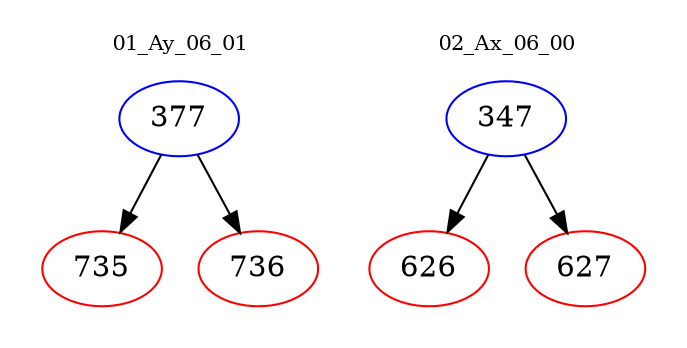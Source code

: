 digraph{
subgraph cluster_0 {
color = white
label = "01_Ay_06_01";
fontsize=10;
T0_377 [label="377", color="blue"]
T0_377 -> T0_735 [color="black"]
T0_735 [label="735", color="red"]
T0_377 -> T0_736 [color="black"]
T0_736 [label="736", color="red"]
}
subgraph cluster_1 {
color = white
label = "02_Ax_06_00";
fontsize=10;
T1_347 [label="347", color="blue"]
T1_347 -> T1_626 [color="black"]
T1_626 [label="626", color="red"]
T1_347 -> T1_627 [color="black"]
T1_627 [label="627", color="red"]
}
}
